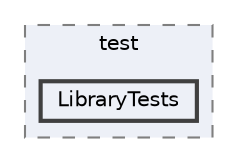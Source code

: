 digraph "C:/Repos/pii_2024_2_equipo10/pii_2024_2_equipo10/test/LibraryTests"
{
 // INTERACTIVE_SVG=YES
 // LATEX_PDF_SIZE
  bgcolor="transparent";
  edge [fontname=Helvetica,fontsize=10,labelfontname=Helvetica,labelfontsize=10];
  node [fontname=Helvetica,fontsize=10,shape=box,height=0.2,width=0.4];
  compound=true
  subgraph clusterdir_cb197320cb632032717d48dd87c8d478 {
    graph [ bgcolor="#edf0f7", pencolor="grey50", label="test", fontname=Helvetica,fontsize=10 style="filled,dashed", URL="dir_cb197320cb632032717d48dd87c8d478.html",tooltip=""]
  dir_2184a7a46a2e2b54295cc2116a3c87da [label="LibraryTests", fillcolor="#edf0f7", color="grey25", style="filled,bold", URL="dir_2184a7a46a2e2b54295cc2116a3c87da.html",tooltip=""];
  }
}
